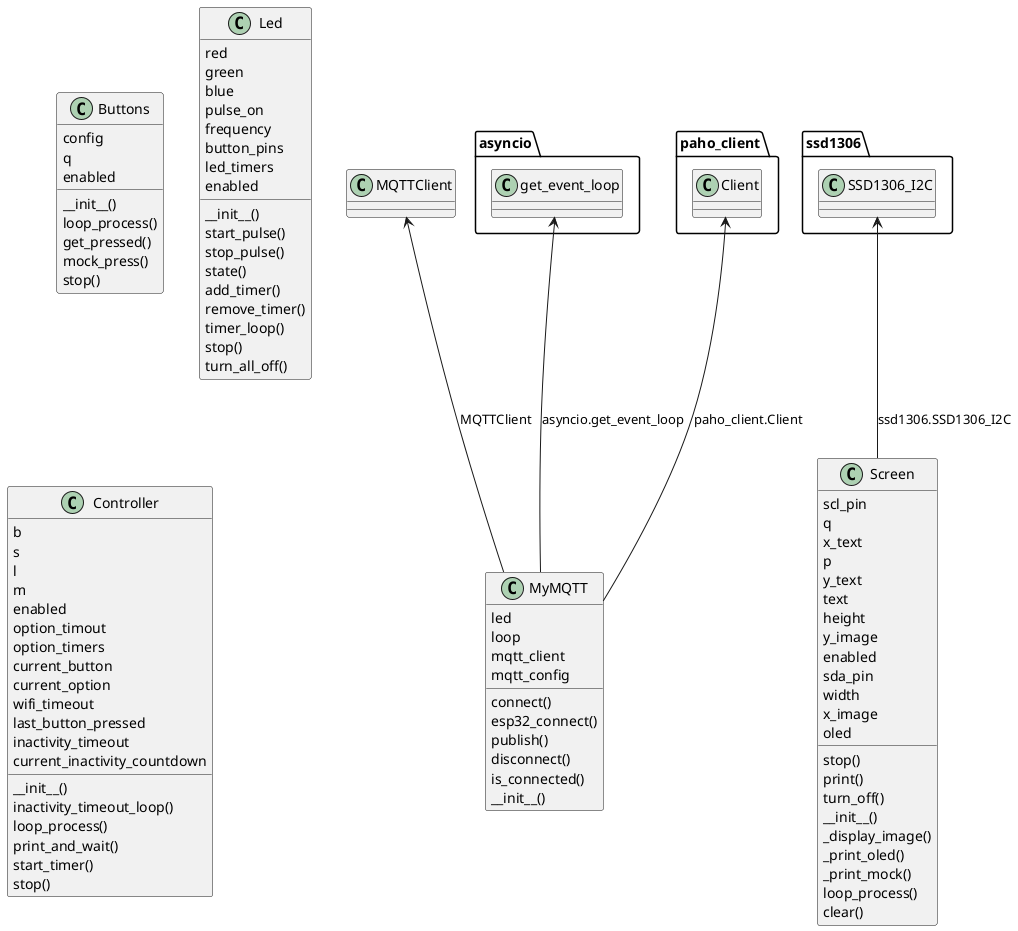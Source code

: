 @startuml
class MyMQTT {
  led
  loop
  mqtt_client
  mqtt_config
  connect()
  esp32_connect()
  publish()
  disconnect()
  is_connected()
  __init__()
}

class Buttons {
  config
  q
  enabled
  __init__()
  loop_process()
  get_pressed()
  mock_press()
  stop()
}

class Screen {
  scl_pin
  q
  x_text
  p
  y_text
  text
  height
  y_image
  enabled
  sda_pin
  width
  x_image
  oled
  stop()
  print()
  turn_off()
  __init__()
  _display_image()
  _print_oled()
  _print_mock()
  loop_process()
  clear()
}

class Led {
  red
  green
  blue
  pulse_on
  frequency
  button_pins
  led_timers
  enabled
  __init__()
  start_pulse()
  stop_pulse()
  state()
  add_timer()
  remove_timer()
  timer_loop()
  stop()
  turn_all_off()
}

class Controller {
  b
  s
  l
  m
  enabled
  option_timout
  option_timers
  current_button
  current_option
  wifi_timeout
  last_button_pressed
  inactivity_timeout
  current_inactivity_countdown
  __init__()
  inactivity_timeout_loop()
  loop_process()
  print_and_wait()
  start_timer()
  stop()
}

class MQTTClient {


}

class ssd1306.SSD1306_I2C {


}

class asyncio.get_event_loop {


}

class paho_client.Client {


}

MQTTClient <-- MyMQTT : MQTTClient
ssd1306.SSD1306_I2C <-- Screen : ssd1306.SSD1306_I2C
asyncio.get_event_loop <-- MyMQTT : asyncio.get_event_loop
paho_client.Client <-- MyMQTT : paho_client.Client
@enduml